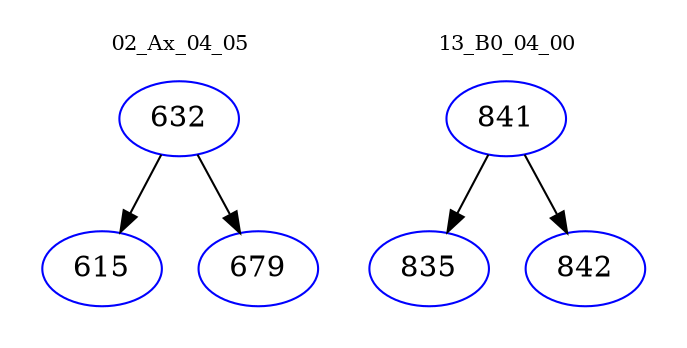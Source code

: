 digraph{
subgraph cluster_0 {
color = white
label = "02_Ax_04_05";
fontsize=10;
T0_632 [label="632", color="blue"]
T0_632 -> T0_615 [color="black"]
T0_615 [label="615", color="blue"]
T0_632 -> T0_679 [color="black"]
T0_679 [label="679", color="blue"]
}
subgraph cluster_1 {
color = white
label = "13_B0_04_00";
fontsize=10;
T1_841 [label="841", color="blue"]
T1_841 -> T1_835 [color="black"]
T1_835 [label="835", color="blue"]
T1_841 -> T1_842 [color="black"]
T1_842 [label="842", color="blue"]
}
}
